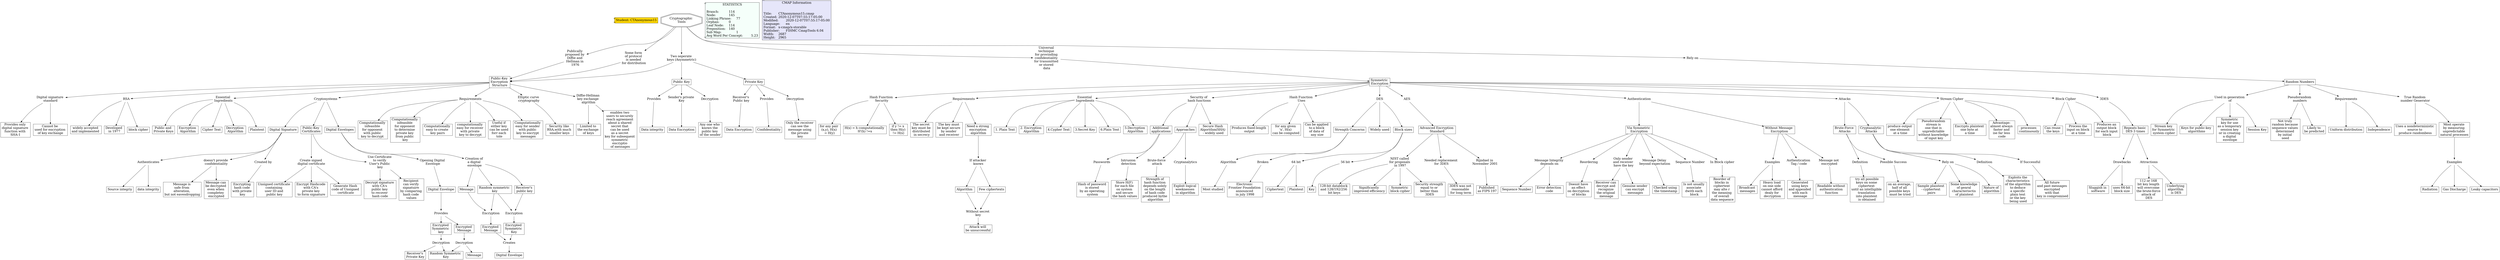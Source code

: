 // The Round Table
digraph {
	Student [label="Student: CTAnonymous15" fillcolor=gold fontsize=20 shape=component style=filled]
	"1RRQ124DG-RFSPT0-K5P" [label="Strength Concerns
" fillcolor=white fontsize=20 shape=rect style=filled]
	"1RRQ13DXZ-1GTJYYV-K70" [label=Algorithm fontsize=20 shape=none]
	"1RRQ124DG-RFSPT0-K5P" -> "1RRQ13DXZ-1GTJYYV-K70" [constraint=true]
	"1RRQ56WCL-LMS3RB-PMZ" [label="Hash Function 
Security" fontsize=20 shape=none]
	"1RRQ5CLD0-152KVQ7-PVH" [label="for any pair 
(x,y), H(x) 
= H(y)" fillcolor=white fontsize=20 shape=rect style=filled]
	"1RRQ56WCL-LMS3RB-PMZ" -> "1RRQ5CLD0-152KVQ7-PVH" [constraint=true]
	"1RRQGCFMT-MDKM24-VSF" [label="Digital signature 
standard" fontsize=20 shape=none]
	"1RRQGCFMR-20ZBTDX-VSB" [label="Provides only 
digital signature 
function with 
SHA-1" fillcolor=white fontsize=20 shape=rect style=filled]
	"1RRQGCFMT-MDKM24-VSF" -> "1RRQGCFMR-20ZBTDX-VSB" [constraint=true]
	"1RRHP0K0J-1PJ50J9-FT2" [label="Brute-Force 
Attacks" fillcolor=white fontsize=20 shape=rect style=filled]
	"1RRHTMXC4-1GG5HCB-HD4" [label=Definition fontsize=20 shape=none]
	"1RRHP0K0J-1PJ50J9-FT2" -> "1RRHTMXC4-1GG5HCB-HD4" [constraint=true]
	"1RRQ16489-FRV5KM-K8R" [label=Broken fontsize=20 shape=none]
	"1RRQ16488-LYH17-K8N" [label="Electronic 
Frontier Foundation 
announced 
in july 1998
" fillcolor=white fontsize=20 shape=rect style=filled]
	"1RRQ16489-FRV5KM-K8R" -> "1RRQ16488-LYH17-K8N" [constraint=true]
	"1RS01HD9Q-2CHRYDF-642G" [label="Used in generation 
of" fontsize=20 shape=none]
	"1RS01TGKC-V4MV5R-648D" [label="Stream key 
for Symmetric 
system cipher
" fillcolor=white fontsize=20 shape=rect style=filled]
	"1RS01HD9Q-2CHRYDF-642G" -> "1RS01TGKC-V4MV5R-648D" [constraint=true]
	"1RRHV8Q54-N6Q4FK-HFL" [label=Requirements fontsize=20 shape=none]
	"1RRPNLHN6-44ZZ7M-HP8" [label="The secret 
key must be 
distributed 
in secrecy
" fillcolor=white fontsize=20 shape=rect style=filled]
	"1RRHV8Q54-N6Q4FK-HFL" -> "1RRPNLHN6-44ZZ7M-HP8" [constraint=true]
	"1RRQJJ59D-1DFSV2L-X0F" [label="Create signed 
digital certificate
" fontsize=20 shape=none]
	"1RRQJJ59B-HMYJGD-X0B" [label="Unsigned certificate 
containing 
user ID and 
public key
" fillcolor=white fontsize=20 shape=rect style=filled]
	"1RRQJJ59D-1DFSV2L-X0F" -> "1RRQJJ59B-HMYJGD-X0B" [constraint=true]
	"1RS034KFJ-1V021MC-64RY" [label="Pseudorandom 
numbers" fontsize=20 shape=none]
	"1RS034KFH-1B83CJX-64RV" [label="Not truly 
random because 
sequence values 
determined 
by initial 
seed" fillcolor=white fontsize=20 shape=rect style=filled]
	"1RS034KFJ-1V021MC-64RY" -> "1RS034KFH-1B83CJX-64RV" [constraint=true]
	"1RRHK4BCG-1ZLTSH0-DC3" [label="Symmetric 
Encryption" fillcolor=white fontsize=20 shape=rect style=filled]
	"1RRQ56WCL-LMS3RB-PMZ" [label="Hash Function 
Security" fontsize=20 shape=none]
	"1RRHK4BCG-1ZLTSH0-DC3" -> "1RRQ56WCL-LMS3RB-PMZ" [constraint=true]
	"1RRQBHRGY-YGJGM2-QT6" [label="Publically 
proposed by 
Diffie and 
Hellman in 
1976" fontsize=20 shape=none]
	"1RRQBHRGW-1TSYPKM-QT3" [label="Public-Key 
Encryption 
Structure" fillcolor=white fontsize=20 shape=rect style=filled]
	"1RRQBHRGY-YGJGM2-QT6" -> "1RRQBHRGW-1TSYPKM-QT3" [constraint=true]
	"1RRQ3C049-20V0VJ-MPZ" [label="Message Integrity 
depends on
" fontsize=20 shape=none]
	"1RRQ3FNTT-22VM9C3-MX9" [label="Sequence Number
" fillcolor=white fontsize=20 shape=rect style=filled]
	"1RRQ3C049-20V0VJ-MPZ" -> "1RRQ3FNTT-22VM9C3-MX9" [constraint=true]
	"1RRHKZJ44-1X9YRQ8-DR6" [label="Essential 
Ingredients" fontsize=20 shape=none]
	"1RRHKZJ42-254STD-DR3" [label="1. Plain Text
" fillcolor=white fontsize=20 shape=rect style=filled]
	"1RRHKZJ44-1X9YRQ8-DR6" -> "1RRHKZJ42-254STD-DR3" [constraint=true]
	"1RRHKZJ44-1X9YRQ8-DR6" [label="Essential 
Ingredients" fontsize=20 shape=none]
	"1RRHL1XWL-1GR25W8-DZ3" [label="2. Encryption 
Algorithm" fillcolor=white fontsize=20 shape=rect style=filled]
	"1RRHKZJ44-1X9YRQ8-DR6" -> "1RRHL1XWL-1GR25W8-DZ3" [constraint=true]
	"1RRQ2R84R-169MW99-LYV" [label="Via Symmetric 
Encryption" fillcolor=white fontsize=20 shape=rect style=filled]
	"1RRQ3VQXT-285T13J-NC8" [label=Reordering fontsize=20 shape=none]
	"1RRQ2R84R-169MW99-LYV" -> "1RRQ3VQXT-285T13J-NC8" [constraint=true]
	"1RRHJ4QFS-24YP3C0-D0P" [label="Cryptographic 
Tools" fillcolor=white fontsize=20 shape=doubleoctagon style=filled]
	"1RRQC11XY-28FSXTF-RGV" [label="Some form 
of protocol 
is needed 
for distribution
" fontsize=20 shape=none]
	"1RRHJ4QFS-24YP3C0-D0P" -> "1RRQC11XY-28FSXTF-RGV" [constraint=true]
	"1RRQB1TZ6-1TN9XVD-Q1X" [label="Security of 
hash functions
" fontsize=20 shape=none]
	"1RRQBC3VY-1TG4432-QJZ" [label="Additional 
applications" fillcolor=white fontsize=20 shape=rect style=filled]
	"1RRQB1TZ6-1TN9XVD-Q1X" -> "1RRQBC3VY-1TG4432-QJZ" [constraint=true]
	"1RRQ4ZNXZ-1WF1CR4-P8Y" [label="Hash Function 
Uses" fontsize=20 shape=none]
	"1RRQ523HG-9CB9T5-PH4" [label="Produces fixed-length 
output" fillcolor=white fontsize=20 shape=rect style=filled]
	"1RRQ4ZNXZ-1WF1CR4-P8Y" -> "1RRQ523HG-9CB9T5-PH4" [constraint=true]
	"1RRQKJRV4-RTNQBY-Z72" [label="Digital Envelope
" fillcolor=white fontsize=20 shape=rect style=filled]
	"1RS00FCHS-7YBJW2-11W3" [label=Provides fontsize=20 shape=none]
	"1RRQKJRV4-RTNQBY-Z72" -> "1RS00FCHS-7YBJW2-11W3" [constraint=true]
	"1RRQHNGGY-1480Q9C-W3N" [label="Digital Signature
" fillcolor=white fontsize=20 shape=rect style=filled]
	"1RRQHW6X1-BJVB6-WBZ" [label=Authenticates fontsize=20 shape=none]
	"1RRQHNGGY-1480Q9C-W3N" -> "1RRQHW6X1-BJVB6-WBZ" [constraint=true]
	"1RRPPZDTM-22DSP2G-HV9" [label="If attacker 
knows" fontsize=20 shape=none]
	"1RRPPZDTL-25W06J2-HV6" [label="Algorithm 
" fillcolor=white fontsize=20 shape=rect style=filled]
	"1RRPPZDTM-22DSP2G-HV9" -> "1RRPPZDTL-25W06J2-HV6" [constraint=true]
	"1RRQ21841-1F0KTVC-LJ6" [label="NIST called 
for proposals 
in 1997" fontsize=20 shape=none]
	"1RRQ25M9W-2C7GVQC-LQT" [label="128-bit datablock 
and 128/192/256 
bit keys" fillcolor=white fontsize=20 shape=rect style=filled]
	"1RRQ21841-1F0KTVC-LJ6" -> "1RRQ25M9W-2C7GVQC-LQT" [constraint=true]
	"1RRQ40ZHH-1FZQ6NW-NMR" [label="Without Message 
Encryption" fillcolor=white fontsize=20 shape=rect style=filled]
	"1RRQ4828S-9GR7PX-NX1" [label=Examples fontsize=20 shape=none]
	"1RRQ40ZHH-1FZQ6NW-NMR" -> "1RRQ4828S-9GR7PX-NX1" [constraint=true]
	"1RRQ56WCL-LMS3RB-PMZ" [label="Hash Function 
Security" fontsize=20 shape=none]
	"1RRQ56WCK-J7J8G-PMW" [label="H(x) = h computationally 
H'(h) !=x" fillcolor=white fontsize=20 shape=rect style=filled]
	"1RRQ56WCL-LMS3RB-PMZ" -> "1RRQ56WCK-J7J8G-PMW" [constraint=true]
	"1RS007L05-CCFLQT-11LR" [label=Encryption fontsize=20 shape=none]
	"1RS007L03-14473GZ-11LN" [label="Encrypted 
Symmetric 
Key" fillcolor=white fontsize=20 shape=rect style=filled]
	"1RS007L05-CCFLQT-11LR" -> "1RS007L03-14473GZ-11LN" [constraint=true]
	"1RS03WHSV-1C79MLV-6561" [label=Examples fontsize=20 shape=none]
	"1RS03WHSS-SDX0P3-655Y" [label=Radiation fillcolor=white fontsize=20 shape=rect style=filled]
	"1RS03WHSV-1C79MLV-6561" -> "1RS03WHSS-SDX0P3-655Y" [constraint=true]
	"1RRQ21841-1F0KTVC-LJ6" [label="NIST called 
for proposals 
in 1997" fontsize=20 shape=none]
	"1RRQ23NML-2WZ6F3-LMW" [label="Significantly 
improved efficiency
" fillcolor=white fontsize=20 shape=rect style=filled]
	"1RRQ21841-1F0KTVC-LJ6" -> "1RRQ23NML-2WZ6F3-LMW" [constraint=true]
	"1RRQHW6X1-BJVB6-WBZ" [label=Authenticates fontsize=20 shape=none]
	"1RRQHW6WY-1YF2KMZ-WBW" [label="Source integriy
" fillcolor=white fontsize=20 shape=rect style=filled]
	"1RRQHW6X1-BJVB6-WBZ" -> "1RRQHW6WY-1YF2KMZ-WBW" [constraint=true]
	"1RRQHNGGY-1480Q9C-W3N" [label="Digital Signature
" fillcolor=white fontsize=20 shape=rect style=filled]
	"1RRQJ0JTB-126JD15-WR6" [label="doesn't provide 
confidentiality" fontsize=20 shape=none]
	"1RRQHNGGY-1480Q9C-W3N" -> "1RRQJ0JTB-126JD15-WR6" [constraint=true]
	"1RRPW9LQ4-27TL2PD-JVW" [label=DES fontsize=20 shape=none]
	"1RRQ124DG-RFSPT0-K5P" [label="Strength Concerns
" fillcolor=white fontsize=20 shape=rect style=filled]
	"1RRPW9LQ4-27TL2PD-JVW" -> "1RRQ124DG-RFSPT0-K5P" [constraint=true]
	"1RRQCHF2S-15FCG52-S9T" [label=Provides fontsize=20 shape=none]
	"1RRQCHF2Q-WN6WBC-S9Q" [label="Data integrity
" fillcolor=white fontsize=20 shape=rect style=filled]
	"1RRQCHF2S-15FCG52-S9T" -> "1RRQCHF2Q-WN6WBC-S9Q" [constraint=true]
	"1RRQB1TZ3-LW65L5-Q1T" [label=Approaches fillcolor=white fontsize=20 shape=rect style=filled]
	"1RRQB3ZC8-11R7XZ2-Q89" [label="Brute-force 
attack" fontsize=20 shape=none]
	"1RRQB1TZ3-LW65L5-Q1T" -> "1RRQB3ZC8-11R7XZ2-Q89" [constraint=true]
	"1RRHPG9SB-1X60XD8-FVZ" [label="Rely on" fontsize=20 shape=none]
	"1RRHPQ7K0-3Q5PMT-G16" [label="Sample plaintext 
- cyphertext 
pairs" fillcolor=white fontsize=20 shape=rect style=filled]
	"1RRHPG9SB-1X60XD8-FVZ" -> "1RRHPQ7K0-3Q5PMT-G16" [constraint=true]
	"1RRHNYV8F-HC8VHL-FQY" [label="Cryptanalytic 
Attacks" fillcolor=white fontsize=20 shape=rect style=filled]
	"1RRHTLPG5-1GXX9GR-HBN" [label=Definition fontsize=20 shape=none]
	"1RRHNYV8F-HC8VHL-FQY" -> "1RRHTLPG5-1GXX9GR-HBN" [constraint=true]
	"1RRQHPV7F-231N6BH-W8K" [label="Public-Key 
Certificates" fillcolor=white fontsize=20 shape=rect style=filled]
	"1RRQK98DP-1RQ8HPK-XCK" [label="Use Certificate 
to verify 
User's Public 
key" fontsize=20 shape=none]
	"1RRQHPV7F-231N6BH-W8K" -> "1RRQK98DP-1RQ8HPK-XCK" [constraint=true]
	"1RRQBTHRD-26GDLGD-R32" [label="Public Key
" fillcolor=white fontsize=20 shape=rect style=filled]
	"1RRQCCC66-110VC7W-S1R" [label="Sender's private 
Key" fontsize=20 shape=none]
	"1RRQBTHRD-26GDLGD-R32" -> "1RRQCCC66-110VC7W-S1R" [constraint=true]
	"1RRHJ4QFS-24YP3C0-D0P" [label="Cryptographic 
Tools" fillcolor=white fontsize=20 shape=doubleoctagon style=filled]
	"1RRQBKX1P-7PSSVW-R0L" [label="Two seperate 
keys (Asymmetric)
" fontsize=20 shape=none]
	"1RRHJ4QFS-24YP3C0-D0P" -> "1RRQBKX1P-7PSSVW-R0L" [constraint=true]
	"1RS00KHZQ-27W2CH2-120D" [label=Decryption fontsize=20 shape=none]
	"1RS00NYLL-205Y7PC-1257" [label="Receiver's 
Private Key
" fillcolor=white fontsize=20 shape=rect style=filled]
	"1RS00KHZQ-27W2CH2-120D" -> "1RS00NYLL-205Y7PC-1257" [constraint=true]
	"1RRQ1NFCW-1W6XKG-L2K" [label=Drawbacks fontsize=20 shape=none]
	"1RRQ1NFCV-2BH27KW-L2G" [label="Sluggish in 
software" fillcolor=white fontsize=20 shape=rect style=filled]
	"1RRQ1NFCW-1W6XKG-L2K" -> "1RRQ1NFCV-2BH27KW-L2G" [constraint=true]
	"1RRHK4BCG-1ZLTSH0-DC3" [label="Symmetric 
Encryption" fillcolor=white fontsize=20 shape=rect style=filled]
	"1RRQ1QWVH-B3NNDG-L5S" [label=AES fontsize=20 shape=none]
	"1RRHK4BCG-1ZLTSH0-DC3" -> "1RRQ1QWVH-B3NNDG-L5S" [constraint=true]
	"1RRQKJRV5-14YX3FY-Z75" [label="Opening Digital 
Envelope" fontsize=20 shape=none]
	"1RRQKJRV4-RTNQBY-Z72" [label="Digital Envelope
" fillcolor=white fontsize=20 shape=rect style=filled]
	"1RRQKJRV5-14YX3FY-Z75" -> "1RRQKJRV4-RTNQBY-Z72" [constraint=true]
	"1RRQC11XY-28FSXTF-RGV" [label="Some form 
of protocol 
is needed 
for distribution
" fontsize=20 shape=none]
	"1RRQBHRGW-1TSYPKM-QT3" [label="Public-Key 
Encryption 
Structure" fillcolor=white fontsize=20 shape=rect style=filled]
	"1RRQC11XY-28FSXTF-RGV" -> "1RRQBHRGW-1TSYPKM-QT3" [constraint=true]
	"1RRQBTHRD-26GDLGD-R32" [label="Public Key
" fillcolor=white fontsize=20 shape=rect style=filled]
	"1RRQCFYH1-VFHLZ2-S6C" [label=Decryption fontsize=20 shape=none]
	"1RRQBTHRD-26GDLGD-R32" -> "1RRQCFYH1-VFHLZ2-S6C" [constraint=true]
	"1RRQ199RS-RHDSL8-KD6" [label="Repeats basic 
DES 3 times
" fillcolor=white fontsize=20 shape=rect style=filled]
	"1RRQ1NFCW-1W6XKG-L2K" [label=Drawbacks fontsize=20 shape=none]
	"1RRQ199RS-RHDSL8-KD6" -> "1RRQ1NFCW-1W6XKG-L2K" [constraint=true]
	"1RRQG1TTX-5S15C0-V9M" [label=RSA fontsize=20 shape=none]
	"1RRQG47Z0-1X5ND3D-VCG" [label="widely accepted 
and implemented 
" fillcolor=white fontsize=20 shape=rect style=filled]
	"1RRQG1TTX-5S15C0-V9M" -> "1RRQG47Z0-1X5ND3D-VCG" [constraint=true]
	"1RRQBV2K4-5VV4SB-R6W" [label="Private Key
" fillcolor=white fontsize=20 shape=rect style=filled]
	"1RRQCJD6H-R0DZ2K-SCH" [label="Receiver's 
Public key
" fontsize=20 shape=none]
	"1RRQBV2K4-5VV4SB-R6W" -> "1RRQCJD6H-R0DZ2K-SCH" [constraint=true]
	"1RRQBHRGW-1TSYPKM-QT3" [label="Public-Key 
Encryption 
Structure" fillcolor=white fontsize=20 shape=rect style=filled]
	"1RRQC379V-18JKWHY-RKM" [label="Essential 
Ingredients" fontsize=20 shape=none]
	"1RRQBHRGW-1TSYPKM-QT3" -> "1RRQC379V-18JKWHY-RKM" [constraint=true]
	"1RS00FCHS-7YBJW2-11W3" [label=Provides fontsize=20 shape=none]
	"1RS00FCHQ-VJ41PH-11W0" [label="Encrypted 
Symmetric 
key" fillcolor=white fontsize=20 shape=rect style=filled]
	"1RS00FCHS-7YBJW2-11W3" -> "1RS00FCHQ-VJ41PH-11W0" [constraint=true]
	"1RRQ2VS7K-10D0S95-M2K" [label="Only sender 
and receiver 
have the key
" fontsize=20 shape=none]
	"1RRQ38DNS-2CDWLH7-MKW" [label="Receiver can 
decrypt and 
recognize 
the original 
message" fillcolor=white fontsize=20 shape=rect style=filled]
	"1RRQ2VS7K-10D0S95-M2K" -> "1RRQ38DNS-2CDWLH7-MKW" [constraint=true]
	"1RRQKMVBJ-6165SL-1088" [label=Message fillcolor=white fontsize=20 shape=rect style=filled]
	"1RS004GG3-1QZXVN6-11FY" [label=Encryption fontsize=20 shape=none]
	"1RRQKMVBJ-6165SL-1088" -> "1RS004GG3-1QZXVN6-11FY" [constraint=true]
	"1RS00MDHN-WQPTLJ-123H" [label=Decryption fontsize=20 shape=none]
	"1RS00NFWL-10VHZ93-124C" [label=Message fillcolor=white fontsize=20 shape=rect style=filled]
	"1RS00MDHN-WQPTLJ-123H" -> "1RS00NFWL-10VHZ93-124C" [constraint=true]
	"1RRQ124DG-RFSPT0-K5P" [label="Strength Concerns
" fillcolor=white fontsize=20 shape=rect style=filled]
	"1RRQ16489-FRV5KM-K8R" [label=Broken fontsize=20 shape=none]
	"1RRQ124DG-RFSPT0-K5P" -> "1RRQ16489-FRV5KM-K8R" [constraint=true]
	"1RRHK4BCG-1ZLTSH0-DC3" [label="Symmetric 
Encryption" fillcolor=white fontsize=20 shape=rect style=filled]
	"1RRQ2R84V-1CCDMJ2-LYY" [label=Authentication fontsize=20 shape=none]
	"1RRHK4BCG-1ZLTSH0-DC3" -> "1RRQ2R84V-1CCDMJ2-LYY" [constraint=true]
	"1RS016CR6-T5DSW6-12YT" [label="Random Numbers
" fillcolor=white fontsize=20 shape=rect style=filled]
	"1RS01HD9Q-2CHRYDF-642G" [label="Used in generation 
of" fontsize=20 shape=none]
	"1RS016CR6-T5DSW6-12YT" -> "1RS01HD9Q-2CHRYDF-642G" [constraint=true]
	"1RRQHPV7F-231N6BH-W8K" [label="Public-Key 
Certificates" fillcolor=white fontsize=20 shape=rect style=filled]
	"1RRQJJ59D-1DFSV2L-X0F" [label="Create signed 
digital certificate
" fontsize=20 shape=none]
	"1RRQHPV7F-231N6BH-W8K" -> "1RRQJJ59D-1DFSV2L-X0F" [constraint=true]
	"1RRQB1TZ6-1TN9XVD-Q1X" [label="Security of 
hash functions
" fontsize=20 shape=none]
	"1RRQB1TZ3-LW65L5-Q1T" [label=Approaches fillcolor=white fontsize=20 shape=rect style=filled]
	"1RRQB1TZ6-1TN9XVD-Q1X" -> "1RRQB1TZ3-LW65L5-Q1T" [constraint=true]
	"1RRQ1QWVG-24C47K5-L5P" [label="Advanced Encryption 
Standard" fillcolor=white fontsize=20 shape=rect style=filled]
	"1RRQ21841-1F0KTVC-LJ6" [label="NIST called 
for proposals 
in 1997" fontsize=20 shape=none]
	"1RRQ1QWVG-24C47K5-L5P" -> "1RRQ21841-1F0KTVC-LJ6" [constraint=true]
	"1RRHK4BCG-1ZLTSH0-DC3" [label="Symmetric 
Encryption" fillcolor=white fontsize=20 shape=rect style=filled]
	"1RRPW9LQ4-27TL2PD-JVW" [label=DES fontsize=20 shape=none]
	"1RRHK4BCG-1ZLTSH0-DC3" -> "1RRPW9LQ4-27TL2PD-JVW" [constraint=true]
	"1RRQKJPP3-1BZGYYH-Z6C" [label="Creation of 
a digital 
envelope" fontsize=20 shape=none]
	"1RRQKJPP1-1XD105N-Z68" [label="Random symmetric 
key" fillcolor=white fontsize=20 shape=rect style=filled]
	"1RRQKJPP3-1BZGYYH-Z6C" -> "1RRQKJPP1-1XD105N-Z68" [constraint=true]
	"1RRHJ4QFS-24YP3C0-D0P" [label="Cryptographic 
Tools" fillcolor=white fontsize=20 shape=doubleoctagon style=filled]
	"1RRQBHRGY-YGJGM2-QT6" [label="Publically 
proposed by 
Diffie and 
Hellman in 
1976" fontsize=20 shape=none]
	"1RRHJ4QFS-24YP3C0-D0P" -> "1RRQBHRGY-YGJGM2-QT6" [constraint=true]
	"1RRQKJPP1-1XD105N-Z68" [label="Random symmetric 
key" fillcolor=white fontsize=20 shape=rect style=filled]
	"1RS004GG3-1QZXVN6-11FY" [label=Encryption fontsize=20 shape=none]
	"1RRQKJPP1-1XD105N-Z68" -> "1RS004GG3-1QZXVN6-11FY" [constraint=true]
	"1RS00MDHN-WQPTLJ-123H" [label=Decryption fontsize=20 shape=none]
	"1RS00LBM7-2CL8J9Y-121Z" [label="Random Symmetric 
Key" fillcolor=white fontsize=20 shape=rect style=filled]
	"1RS00MDHN-WQPTLJ-123H" -> "1RS00LBM7-2CL8J9Y-121Z" [constraint=true]
	"1RRQC379V-18JKWHY-RKM" [label="Essential 
Ingredients" fontsize=20 shape=none]
	"1RRQC5MLT-Y5JH8T-RTF" [label="Public and 
Private Keys
" fillcolor=white fontsize=20 shape=rect style=filled]
	"1RRQC379V-18JKWHY-RKM" -> "1RRQC5MLT-Y5JH8T-RTF" [constraint=true]
	"1RRHK4BCG-1ZLTSH0-DC3" [label="Symmetric 
Encryption" fillcolor=white fontsize=20 shape=rect style=filled]
	"1RRHNYV8G-1BPBN8F-FR1" [label=Attacks fontsize=20 shape=none]
	"1RRHK4BCG-1ZLTSH0-DC3" -> "1RRHNYV8G-1BPBN8F-FR1" [constraint=true]
	"1RRHK4BCG-1ZLTSH0-DC3" [label="Symmetric 
Encryption" fillcolor=white fontsize=20 shape=rect style=filled]
	"1RRPT43B9-PQYYPD-JGC" [label="Stream Cipher
" fontsize=20 shape=none]
	"1RRHK4BCG-1ZLTSH0-DC3" -> "1RRPT43B9-PQYYPD-JGC" [constraint=true]
	"1RRHNYV8F-HC8VHL-FQY" [label="Cryptanalytic 
Attacks" fillcolor=white fontsize=20 shape=rect style=filled]
	"1RRHPG9SB-1X60XD8-FVZ" [label="Rely on" fontsize=20 shape=none]
	"1RRHNYV8F-HC8VHL-FQY" -> "1RRHPG9SB-1X60XD8-FVZ" [constraint=true]
	"1RS034KFJ-1V021MC-64RY" [label="Pseudorandom 
numbers" fontsize=20 shape=none]
	"1RS039WVW-1T0244R-64XD" [label="Likely to 
be predicted
" fillcolor=white fontsize=20 shape=rect style=filled]
	"1RS034KFJ-1V021MC-64RY" -> "1RS039WVW-1T0244R-64XD" [constraint=true]
	"1RRQ3HG30-ZKK7T2-MYL" [label="Message Delay 
beyond expectation
" fontsize=20 shape=none]
	"1RRQ3HG2Y-27QGQV0-MYH" [label="Checked using 
the timestamp
" fillcolor=white fontsize=20 shape=rect style=filled]
	"1RRQ3HG30-ZKK7T2-MYL" -> "1RRQ3HG2Y-27QGQV0-MYH" [constraint=true]
	"1RRQ1XYLD-W7J5HJ-L93" [label="Needed replacement 
for 3DES" fontsize=20 shape=none]
	"1RRQ1XYLB-18Q60NK-L90" [label="3DES was not 
reasonable 
for long term
" fillcolor=white fontsize=20 shape=rect style=filled]
	"1RRQ1XYLD-W7J5HJ-L93" -> "1RRQ1XYLB-18Q60NK-L90" [constraint=true]
	"1RRQ0XV64-W6H90T-JYY" [label="64 bit" fontsize=20 shape=none]
	"1RRQ0YY96-WN1P1X-K3C" [label=Ciphertext fillcolor=white fontsize=20 shape=rect style=filled]
	"1RRQ0XV64-W6H90T-JYY" -> "1RRQ0YY96-WN1P1X-K3C" [constraint=true]
	"1RRQB1TZ3-LW65L5-Q1T" [label=Approaches fillcolor=white fontsize=20 shape=rect style=filled]
	"1RRQB3BS9-VS4WGL-Q3Z" [label=Cryptanalytics fontsize=20 shape=none]
	"1RRQB1TZ3-LW65L5-Q1T" -> "1RRQB3BS9-VS4WGL-Q3Z" [constraint=true]
	"1RRQ1NFCW-1W6XKG-L2K" [label=Drawbacks fontsize=20 shape=none]
	"1RRQ1PDCF-4MZN8V-L47" [label="uses 64-bit 
block size
" fillcolor=white fontsize=20 shape=rect style=filled]
	"1RRQ1NFCW-1W6XKG-L2K" -> "1RRQ1PDCF-4MZN8V-L47" [constraint=true]
	"1RRPW9LQ4-27TL2PD-JVW" [label=DES fontsize=20 shape=none]
	"1RRPW9LQ2-VMG1FR-JVS" [label="Widely used
" fillcolor=white fontsize=20 shape=rect style=filled]
	"1RRPW9LQ4-27TL2PD-JVW" -> "1RRPW9LQ2-VMG1FR-JVS" [constraint=true]
	"1RRQBCWLW-PK3LF-QLD" [label=Passwords fontsize=20 shape=none]
	"1RRQBCWLV-2B2C0SN-QL9" [label="Hash of password 
is stored 
by an operating 
system" fillcolor=white fontsize=20 shape=rect style=filled]
	"1RRQBCWLW-PK3LF-QLD" -> "1RRQBCWLV-2B2C0SN-QL9" [constraint=true]
	"1RRHK4BCK-25WFV3V-DC6" [label="Universal 
technique 
for provinding 
confidentiality 
for transmitted 
or stored 
data" fontsize=20 shape=none]
	"1RRHK4BCG-1ZLTSH0-DC3" [label="Symmetric 
Encryption" fillcolor=white fontsize=20 shape=rect style=filled]
	"1RRHK4BCK-25WFV3V-DC6" -> "1RRHK4BCG-1ZLTSH0-DC3" [constraint=true]
	"1RRHP0K0J-1PJ50J9-FT2" [label="Brute-Force 
Attacks" fillcolor=white fontsize=20 shape=rect style=filled]
	"1RRHSZ519-1T89L59-H6V" [label="Possible Success
" fontsize=20 shape=none]
	"1RRHP0K0J-1PJ50J9-FT2" -> "1RRHSZ519-1T89L59-H6V" [constraint=true]
	"1RRQG1TTX-5S15C0-V9M" [label=RSA fontsize=20 shape=none]
	"1RRQG1TTV-1KBY805-V9J" [label="Developed 
in 1977" fillcolor=white fontsize=20 shape=rect style=filled]
	"1RRQG1TTX-5S15C0-V9M" -> "1RRQG1TTV-1KBY805-V9J" [constraint=true]
	"1RRQ40ZHH-1FZQ6NW-NMR" [label="Without Message 
Encryption" fillcolor=white fontsize=20 shape=rect style=filled]
	"1RRQ42G96-1QKGXTN-NP8" [label="Authentication 
Tag / code
" fontsize=20 shape=none]
	"1RRQ40ZHH-1FZQ6NW-NMR" -> "1RRQ42G96-1QKGXTN-NP8" [constraint=true]
	"1RRQK98DP-1RQ8HPK-XCK" [label="Use Certificate 
to verify 
User's Public 
key" fontsize=20 shape=none]
	"1RRQK98DM-YB8YX8-XCG" [label="Decrypt signature 
with CA's 
public key 
to recover 
hash code" fillcolor=white fontsize=20 shape=rect style=filled]
	"1RRQK98DP-1RQ8HPK-XCK" -> "1RRQK98DM-YB8YX8-XCG" [constraint=true]
	"1RRPPZDTM-22DSP2G-HV9" [label="If attacker 
knows" fontsize=20 shape=none]
	"1RRPQ0J99-F68NWR-HX9" [label="Few ciphertexts
" fillcolor=white fontsize=20 shape=rect style=filled]
	"1RRPPZDTM-22DSP2G-HV9" -> "1RRPQ0J99-F68NWR-HX9" [constraint=true]
	"1RRQBHRGW-1TSYPKM-QT3" [label="Public-Key 
Encryption 
Structure" fillcolor=white fontsize=20 shape=rect style=filled]
	"1RRQGCFMT-MDKM24-VSF" [label="Digital signature 
standard" fontsize=20 shape=none]
	"1RRQBHRGW-1TSYPKM-QT3" -> "1RRQGCFMT-MDKM24-VSF" [constraint=true]
	"1RS006ZR6-PSRM5Q-11KF" [label="Receiver's 
public key
" fillcolor=white fontsize=20 shape=rect style=filled]
	"1RS007L05-CCFLQT-11LR" [label=Encryption fontsize=20 shape=none]
	"1RS006ZR6-PSRM5Q-11KF" -> "1RS007L05-CCFLQT-11LR" [constraint=true]
	"1RRQBKX1P-7PSSVW-R0L" [label="Two seperate 
keys (Asymmetric)
" fontsize=20 shape=none]
	"1RRQBV2K4-5VV4SB-R6W" [label="Private Key
" fillcolor=white fontsize=20 shape=rect style=filled]
	"1RRQBKX1P-7PSSVW-R0L" -> "1RRQBV2K4-5VV4SB-R6W" [constraint=true]
	"1RRQBKX1P-7PSSVW-R0L" [label="Two seperate 
keys (Asymmetric)
" fontsize=20 shape=none]
	"1RRQBHRGW-1TSYPKM-QT3" [label="Public-Key 
Encryption 
Structure" fillcolor=white fontsize=20 shape=rect style=filled]
	"1RRQBKX1P-7PSSVW-R0L" -> "1RRQBHRGW-1TSYPKM-QT3" [constraint=true]
	"1RRHK4BCG-1ZLTSH0-DC3" [label="Symmetric 
Encryption" fillcolor=white fontsize=20 shape=rect style=filled]
	"1RRHV8Q54-N6Q4FK-HFL" [label=Requirements fontsize=20 shape=none]
	"1RRHK4BCG-1ZLTSH0-DC3" -> "1RRHV8Q54-N6Q4FK-HFL" [constraint=true]
	"1RRQBHRGW-1TSYPKM-QT3" [label="Public-Key 
Encryption 
Structure" fillcolor=white fontsize=20 shape=rect style=filled]
	"1RRQHNGGZ-192N99X-W3R" [label=Cryptosystems fontsize=20 shape=none]
	"1RRQBHRGW-1TSYPKM-QT3" -> "1RRQHNGGZ-192N99X-W3R" [constraint=true]
	"1RRQCRB95-181YTNF-SM5" [label=Requirements fontsize=20 shape=none]
	"1RRQDY70T-18JVNT8-TKV" [label="Computationally 
infeasible 
for opponent 
with public 
key to decrypt 
" fillcolor=white fontsize=20 shape=rect style=filled]
	"1RRQCRB95-181YTNF-SM5" -> "1RRQDY70T-18JVNT8-TKV" [constraint=true]
	"1RRQBKX1P-7PSSVW-R0L" [label="Two seperate 
keys (Asymmetric)
" fontsize=20 shape=none]
	"1RRQBTHRD-26GDLGD-R32" [label="Public Key
" fillcolor=white fontsize=20 shape=rect style=filled]
	"1RRQBKX1P-7PSSVW-R0L" -> "1RRQBTHRD-26GDLGD-R32" [constraint=true]
	"1RRHNYV8F-HC8VHL-FQY" [label="Cryptanalytic 
Attacks" fillcolor=white fontsize=20 shape=rect style=filled]
	"1RRHQP0XQ-XFXXDH-GVD" [label="If Successful
" fontsize=20 shape=none]
	"1RRHNYV8F-HC8VHL-FQY" -> "1RRHQP0XQ-XFXXDH-GVD" [constraint=true]
	"1RRQ2VS7K-10D0S95-M2K" [label="Only sender 
and receiver 
have the key
" fontsize=20 shape=none]
	"1RRQ2VS7J-TQKRSL-M2G" [label="Genuine sender 
can encrypt 
messages" fillcolor=white fontsize=20 shape=rect style=filled]
	"1RRQ2VS7K-10D0S95-M2K" -> "1RRQ2VS7J-TQKRSL-M2G" [constraint=true]
	"1RS016CR6-T5DSW6-12YT" [label="Random Numbers
" fillcolor=white fontsize=20 shape=rect style=filled]
	"1RS01XMRW-1GSTGJP-64HP" [label=Requirements fontsize=20 shape=none]
	"1RS016CR6-T5DSW6-12YT" -> "1RS01XMRW-1GSTGJP-64HP" [constraint=true]
	"1RRQHSJ2T-1R44L41-W9T" [label="Digital Envelopes
" fillcolor=white fontsize=20 shape=rect style=filled]
	"1RRQKJPP3-1BZGYYH-Z6C" [label="Creation of 
a digital 
envelope" fontsize=20 shape=none]
	"1RRQHSJ2T-1R44L41-W9T" -> "1RRQKJPP3-1BZGYYH-Z6C" [constraint=true]
	"1RRQ21841-1F0KTVC-LJ6" [label="NIST called 
for proposals 
in 1997" fontsize=20 shape=none]
	"1RRQ24JYK-C1ZXHP-LPG" [label="Symmetric 
block cipher
" fillcolor=white fontsize=20 shape=rect style=filled]
	"1RRQ21841-1F0KTVC-LJ6" -> "1RRQ24JYK-C1ZXHP-LPG" [constraint=true]
	"1RS01HD9Q-2CHRYDF-642G" [label="Used in generation 
of" fontsize=20 shape=none]
	"1RS01HD9P-1LRNKXF-642C" [label="Keys for public-key 
algorithms" fillcolor=white fontsize=20 shape=rect style=filled]
	"1RS01HD9Q-2CHRYDF-642G" -> "1RS01HD9P-1LRNKXF-642C" [constraint=true]
	"1RRQB3ZC8-11R7XZ2-Q89" [label="Brute-force 
attack" fontsize=20 shape=none]
	"1RRQB3ZC6-25QYK0M-Q86" [label="Strength of 
hash function 
depends solely 
on the length 
of hash code 
produced bythe 
algorithm" fillcolor=white fontsize=20 shape=rect style=filled]
	"1RRQB3ZC8-11R7XZ2-Q89" -> "1RRQB3ZC6-25QYK0M-Q86" [constraint=true]
	"1RRQCCC66-110VC7W-S1R" [label="Sender's private 
Key" fontsize=20 shape=none]
	"1RRQCCC65-2C3ZKZB-S1N" [label="Data Encryption
" fillcolor=white fontsize=20 shape=rect style=filled]
	"1RRQCCC66-110VC7W-S1R" -> "1RRQCCC65-2C3ZKZB-S1N" [constraint=true]
	"1RRHNYV8G-1BPBN8F-FR1" [label=Attacks fontsize=20 shape=none]
	"1RRHP0K0J-1PJ50J9-FT2" [label="Brute-Force 
Attacks" fillcolor=white fontsize=20 shape=rect style=filled]
	"1RRHNYV8G-1BPBN8F-FR1" -> "1RRHP0K0J-1PJ50J9-FT2" [constraint=true]
	"1RRQ42G96-1QKGXTN-NP8" [label="Authentication 
Tag / code
" fontsize=20 shape=none]
	"1RRQ42G94-NWW3D2-NP5" [label="Generated 
using keys 
and appended 
with each 
message" fillcolor=white fontsize=20 shape=rect style=filled]
	"1RRQ42G96-1QKGXTN-NP8" -> "1RRQ42G94-NWW3D2-NP5" [constraint=true]
	"1RRQ13DXZ-1GTJYYV-K70" [label=Algorithm fontsize=20 shape=none]
	"1RRQ13DXY-DV8T44-K6X" [label="Most studied
" fillcolor=white fontsize=20 shape=rect style=filled]
	"1RRQ13DXZ-1GTJYYV-K70" -> "1RRQ13DXY-DV8T44-K6X" [constraint=true]
	"1RRQ3XTZF-229VTRK-NGS" [label="Sequence Number
" fontsize=20 shape=none]
	"1RRQ3XTZC-28J8FC0-NGP" [label="Is not usually 
associate 
dwith each 
block" fillcolor=white fontsize=20 shape=rect style=filled]
	"1RRQ3XTZF-229VTRK-NGS" -> "1RRQ3XTZC-28J8FC0-NGP" [constraint=true]
	"1RRQ4ZNXZ-1WF1CR4-P8Y" [label="Hash Function 
Uses" fontsize=20 shape=none]
	"1RRQ53ZX2-23WD2WM-PJV" [label="for any given 
'x', H(x) 
can be computed
" fillcolor=white fontsize=20 shape=rect style=filled]
	"1RRQ4ZNXZ-1WF1CR4-P8Y" -> "1RRQ53ZX2-23WD2WM-PJV" [constraint=true]
	"1RRQ1QWVG-24C47K5-L5P" [label="Advanced Encryption 
Standard" fillcolor=white fontsize=20 shape=rect style=filled]
	"1RRQ1XYLD-W7J5HJ-L93" [label="Needed replacement 
for 3DES" fontsize=20 shape=none]
	"1RRQ1QWVG-24C47K5-L5P" -> "1RRQ1XYLD-W7J5HJ-L93" [constraint=true]
	"1RRQCJD6H-R0DZ2K-SCH" [label="Receiver's 
Public key
" fontsize=20 shape=none]
	"1RRQCJD6F-23D17GS-SCD" [label="Data Encryption
" fillcolor=white fontsize=20 shape=rect style=filled]
	"1RRQCJD6H-R0DZ2K-SCH" -> "1RRQCJD6F-23D17GS-SCD" [constraint=true]
	"1RRQBTHRD-26GDLGD-R32" [label="Public Key
" fillcolor=white fontsize=20 shape=rect style=filled]
	"1RRQCHF2S-15FCG52-S9T" [label=Provides fontsize=20 shape=none]
	"1RRQBTHRD-26GDLGD-R32" -> "1RRQCHF2S-15FCG52-S9T" [constraint=true]
	"1RRHPG9SB-1X60XD8-FVZ" [label="Rely on" fontsize=20 shape=none]
	"1RRHPL9K1-1RW9G72-FYC" [label="Some knowledge 
of genral 
characterisctis 
of plaintext
" fillcolor=white fontsize=20 shape=rect style=filled]
	"1RRHPG9SB-1X60XD8-FVZ" -> "1RRHPL9K1-1RW9G72-FYC" [constraint=true]
	"1RRHJ4QFS-24YP3C0-D0P" [label="Cryptographic 
Tools" fillcolor=white fontsize=20 shape=doubleoctagon style=filled]
	"1RRHK4BCK-25WFV3V-DC6" [label="Universal 
technique 
for provinding 
confidentiality 
for transmitted 
or stored 
data" fontsize=20 shape=none]
	"1RRHJ4QFS-24YP3C0-D0P" -> "1RRHK4BCK-25WFV3V-DC6" [constraint=true]
	"1RRQJ0JTB-126JD15-WR6" [label="doesn't provide 
confidentiality" fontsize=20 shape=none]
	"1RRQJ3GKJ-6VHL35-WX6" [label="Message is 
safe from 
alteration, 
but not eavesdropping
" fillcolor=white fontsize=20 shape=rect style=filled]
	"1RRQJ0JTB-126JD15-WR6" -> "1RRQJ3GKJ-6VHL35-WX6" [constraint=true]
	"1RRPZ9C4W-12T4402-JXN" [label="Block sizes
" fillcolor=white fontsize=20 shape=rect style=filled]
	"1RRQ0XV64-W6H90T-JYY" [label="64 bit" fontsize=20 shape=none]
	"1RRPZ9C4W-12T4402-JXN" -> "1RRQ0XV64-W6H90T-JYY" [constraint=true]
	"1RRPSX2KN-22H8ZD5-J2Q" [label="Block Cipher
" fontsize=20 shape=none]
	"1RRPT2J6L-1QFYJ07-JF0" [label="Can reuse 
the keys" fillcolor=white fontsize=20 shape=rect style=filled]
	"1RRPSX2KN-22H8ZD5-J2Q" -> "1RRPT2J6L-1QFYJ07-JF0" [constraint=true]
	"1RRQJJ59D-1DFSV2L-X0F" [label="Create signed 
digital certificate
" fontsize=20 shape=none]
	"1RRQK46P6-4W3N1P-X7X" [label="Encrypt Hashcode 
with CA's 
private key 
to form signature
" fillcolor=white fontsize=20 shape=rect style=filled]
	"1RRQJJ59D-1DFSV2L-X0F" -> "1RRQK46P6-4W3N1P-X7X" [constraint=true]
	"1RRQ4ZNXZ-1WF1CR4-P8Y" [label="Hash Function 
Uses" fontsize=20 shape=none]
	"1RRQ4ZNXX-11P6H3Y-P8V" [label="Can be applied 
to a block 
of data of 
any size" fillcolor=white fontsize=20 shape=rect style=filled]
	"1RRQ4ZNXZ-1WF1CR4-P8Y" -> "1RRQ4ZNXX-11P6H3Y-P8V" [constraint=true]
	"1RRHK4BCG-1ZLTSH0-DC3" [label="Symmetric 
Encryption" fillcolor=white fontsize=20 shape=rect style=filled]
	"1RRPSX2KN-22H8ZD5-J2Q" [label="Block Cipher
" fontsize=20 shape=none]
	"1RRHK4BCG-1ZLTSH0-DC3" -> "1RRPSX2KN-22H8ZD5-J2Q" [constraint=true]
	"1RRQ44FJD-QM0V2Z-NSR" [label="Message not 
encrypted" fontsize=20 shape=none]
	"1RRQ44FJB-3N2XQ7-NSN" [label="Readable without 
authentication 
function" fillcolor=white fontsize=20 shape=rect style=filled]
	"1RRQ44FJD-QM0V2Z-NSR" -> "1RRQ44FJB-3N2XQ7-NSN" [constraint=true]
	"1RRQ40ZHH-1FZQ6NW-NMR" [label="Without Message 
Encryption" fillcolor=white fontsize=20 shape=rect style=filled]
	"1RRQ44FJD-QM0V2Z-NSR" [label="Message not 
encrypted" fontsize=20 shape=none]
	"1RRQ40ZHH-1FZQ6NW-NMR" -> "1RRQ44FJD-QM0V2Z-NSR" [constraint=true]
	"1RRQKJPP1-1XD105N-Z68" [label="Random symmetric 
key" fillcolor=white fontsize=20 shape=rect style=filled]
	"1RS007L05-CCFLQT-11LR" [label=Encryption fontsize=20 shape=none]
	"1RRQKJPP1-1XD105N-Z68" -> "1RS007L05-CCFLQT-11LR" [constraint=true]
	"1RRHSZ519-1T89L59-H6V" [label="Possible Success
" fontsize=20 shape=none]
	"1RRHSZ517-1FCQB08-H6R" [label="on an average, 
half of all 
possible keys 
must be tried
" fillcolor=white fontsize=20 shape=rect style=filled]
	"1RRHSZ519-1T89L59-H6V" -> "1RRHSZ517-1FCQB08-H6R" [constraint=true]
	"1RRPQ17ZL-1772YS6-HYG" [label="Without secret 
key" fontsize=20 shape=none]
	"1RRPQ17ZK-Z7LPZD-HYC" [label="Attack will 
be unsuccessful
" fillcolor=white fontsize=20 shape=rect style=filled]
	"1RRPQ17ZL-1772YS6-HYG" -> "1RRPQ17ZK-Z7LPZD-HYC" [constraint=true]
	"1RRQKJPP3-1BZGYYH-Z6C" [label="Creation of 
a digital 
envelope" fontsize=20 shape=none]
	"1RRQKMVBJ-6165SL-1088" [label=Message fillcolor=white fontsize=20 shape=rect style=filled]
	"1RRQKJPP3-1BZGYYH-Z6C" -> "1RRQKMVBJ-6165SL-1088" [constraint=true]
	"1RRQ4828S-9GR7PX-NX1" [label=Examples fontsize=20 shape=none]
	"1RRQ4828Q-3C21JP-NWY" [label="Broadcast 
messages" fillcolor=white fontsize=20 shape=rect style=filled]
	"1RRQ4828S-9GR7PX-NX1" -> "1RRQ4828Q-3C21JP-NWY" [constraint=true]
	"1RRQ2R84R-169MW99-LYV" [label="Via Symmetric 
Encryption" fillcolor=white fontsize=20 shape=rect style=filled]
	"1RRQ3HG30-ZKK7T2-MYL" [label="Message Delay 
beyond expectation
" fontsize=20 shape=none]
	"1RRQ2R84R-169MW99-LYV" -> "1RRQ3HG30-ZKK7T2-MYL" [constraint=true]
	"1RRQ3RLQL-136G3V7-N6W" [label="In Block cipher
" fontsize=20 shape=none]
	"1RRQ3RLQJ-WWCXSR-N6S" [label="Reorder of 
blocks in 
ciphertext 
may alte r 
the meaning 
of overall 
data sequence
" fillcolor=white fontsize=20 shape=rect style=filled]
	"1RRQ3RLQL-136G3V7-N6W" -> "1RRQ3RLQJ-WWCXSR-N6S" [constraint=true]
	"1RS03WHSV-1C79MLV-6561" [label=Examples fontsize=20 shape=none]
	"1RS03X5K3-3X0KST-657F" [label="Gas Discharge
" fillcolor=white fontsize=20 shape=rect style=filled]
	"1RS03WHSV-1C79MLV-6561" -> "1RS03X5K3-3X0KST-657F" [constraint=true]
	"1RRQ199RT-14M6B7K-KD9" [label="3DES" fontsize=20 shape=none]
	"1RRQ199RS-RHDSL8-KD6" [label="Repeats basic 
DES 3 times
" fillcolor=white fontsize=20 shape=rect style=filled]
	"1RRQ199RT-14M6B7K-KD9" -> "1RRQ199RS-RHDSL8-KD6" [constraint=true]
	"1RS03WHSV-1C79MLV-6561" [label=Examples fontsize=20 shape=none]
	"1RS03XGKN-251L6NG-658C" [label="Leaky capacitors
" fillcolor=white fontsize=20 shape=rect style=filled]
	"1RS03WHSV-1C79MLV-6561" -> "1RS03XGKN-251L6NG-658C" [constraint=true]
	"1RRPSX2KN-22H8ZD5-J2Q" [label="Block Cipher
" fontsize=20 shape=none]
	"1RRPSX2KK-LC8S50-J2M" [label="Process the 
input on block 
at a time" fillcolor=white fontsize=20 shape=rect style=filled]
	"1RRPSX2KN-22H8ZD5-J2Q" -> "1RRPSX2KK-LC8S50-J2M" [constraint=true]
	"1RS00FCHQ-VJ41PH-11W0" [label="Encrypted 
Symmetric 
key" fillcolor=white fontsize=20 shape=rect style=filled]
	"1RS00KHZQ-27W2CH2-120D" [label=Decryption fontsize=20 shape=none]
	"1RS00FCHQ-VJ41PH-11W0" -> "1RS00KHZQ-27W2CH2-120D" [constraint=true]
	"1RRHV8Q54-N6Q4FK-HFL" [label=Requirements fontsize=20 shape=none]
	"1RRPNK2VH-1XDFDS0-HM1" [label="The key must 
be kept secure 
by sender 
and receiver
" fillcolor=white fontsize=20 shape=rect style=filled]
	"1RRHV8Q54-N6Q4FK-HFL" -> "1RRPNK2VH-1XDFDS0-HM1" [constraint=true]
	"1RS016CR6-T5DSW6-12YT" [label="Random Numbers
" fillcolor=white fontsize=20 shape=rect style=filled]
	"1RS03HC2F-52B12L-64Z4" [label="True Random 
number Generator
" fontsize=20 shape=none]
	"1RS016CR6-T5DSW6-12YT" -> "1RS03HC2F-52B12L-64Z4" [constraint=true]
	"1RRQC379V-18JKWHY-RKM" [label="Essential 
Ingredients" fontsize=20 shape=none]
	"1RRQC4QPQ-1C7RWT-RMQ" [label="Encryption 
Algorithm" fillcolor=white fontsize=20 shape=rect style=filled]
	"1RRQC379V-18JKWHY-RKM" -> "1RRQC4QPQ-1C7RWT-RMQ" [constraint=true]
	"1RRQ4828S-9GR7PX-NX1" [label=Examples fontsize=20 shape=none]
	"1RRQ4CYD8-1GP5NPW-P1V" [label="Heavy load 
on one side 
cannot afford 
dealy for 
decryption" fillcolor=white fontsize=20 shape=rect style=filled]
	"1RRQ4828S-9GR7PX-NX1" -> "1RRQ4CYD8-1GP5NPW-P1V" [constraint=true]
	"1RRQ1QWVH-B3NNDG-L5S" [label=AES fontsize=20 shape=none]
	"1RRQ1QWVG-24C47K5-L5P" [label="Advanced Encryption 
Standard" fillcolor=white fontsize=20 shape=rect style=filled]
	"1RRQ1QWVH-B3NNDG-L5S" -> "1RRQ1QWVG-24C47K5-L5P" [constraint=true]
	"1RRQ0XV64-W6H90T-JYY" [label="64 bit" fontsize=20 shape=none]
	"1RRQ0XV62-3P1J4V-JYV" [label=Plaintext fillcolor=white fontsize=20 shape=rect style=filled]
	"1RRQ0XV64-W6H90T-JYY" -> "1RRQ0XV62-3P1J4V-JYV" [constraint=true]
	"1RRQGJRS7-M3SVBG-VZX" [label="Elliptic curve 
cryptography" fontsize=20 shape=none]
	"1RRQGJRS5-YM9N2D-VZT" [label="Security like 
RSA,with much 
smaller keys
" fillcolor=white fontsize=20 shape=rect style=filled]
	"1RRQGJRS7-M3SVBG-VZX" -> "1RRQGJRS5-YM9N2D-VZT" [constraint=true]
	"1RRQCRB95-181YTNF-SM5" [label=Requirements fontsize=20 shape=none]
	"1RRQFP53G-FS28PD-V0D" [label="Computationally 
infeasible 
for opponent 
to determine 
private key 
from public 
key" fillcolor=white fontsize=20 shape=rect style=filled]
	"1RRQCRB95-181YTNF-SM5" -> "1RRQFP53G-FS28PD-V0D" [constraint=true]
	"1RRQHNGGZ-192N99X-W3R" [label=Cryptosystems fontsize=20 shape=none]
	"1RRQHSJ2T-1R44L41-W9T" [label="Digital Envelopes
" fillcolor=white fontsize=20 shape=rect style=filled]
	"1RRQHNGGZ-192N99X-W3R" -> "1RRQHSJ2T-1R44L41-W9T" [constraint=true]
	"1RRPT43B9-PQYYPD-JGC" [label="Stream Cipher
" fontsize=20 shape=none]
	"1RRPT6FF9-7R8HS6-JK1" [label="produce output 
one element 
at a time" fillcolor=white fontsize=20 shape=rect style=filled]
	"1RRPT43B9-PQYYPD-JGC" -> "1RRPT6FF9-7R8HS6-JK1" [constraint=true]
	"1RS007L03-14473GZ-11LN" [label="Encrypted 
Symmetric 
Key" fillcolor=white fontsize=20 shape=rect style=filled]
	"1RS009BGR-3829R8-11P5" [label=Creates fontsize=20 shape=none]
	"1RS007L03-14473GZ-11LN" -> "1RS009BGR-3829R8-11P5" [constraint=true]
	"1RRHK4BCG-1ZLTSH0-DC3" [label="Symmetric 
Encryption" fillcolor=white fontsize=20 shape=rect style=filled]
	"1RRHKZJ44-1X9YRQ8-DR6" [label="Essential 
Ingredients" fontsize=20 shape=none]
	"1RRHK4BCG-1ZLTSH0-DC3" -> "1RRHKZJ44-1X9YRQ8-DR6" [constraint=true]
	"1RRQHSJ2T-1R44L41-W9T" [label="Digital Envelopes
" fillcolor=white fontsize=20 shape=rect style=filled]
	"1RRQKJRV5-14YX3FY-Z75" [label="Opening Digital 
Envelope" fontsize=20 shape=none]
	"1RRQHSJ2T-1R44L41-W9T" -> "1RRQKJRV5-14YX3FY-Z75" [constraint=true]
	"1RRQCFYH1-VFHLZ2-S6C" [label=Decryption fontsize=20 shape=none]
	"1RRQCFYH0-N4C10P-S68" [label="Any one who 
knows the 
public key 
of the sender
" fillcolor=white fontsize=20 shape=rect style=filled]
	"1RRQCFYH1-VFHLZ2-S6C" -> "1RRQCFYH0-N4C10P-S68" [constraint=true]
	"1RRHTMXC4-1GG5HCB-HD4" [label=Definition fontsize=20 shape=none]
	"1RRHTMXC3-9S8LRJ-HD1" [label=" try all possible 
keys on some 
ciphertext 
until an intelligible 
translation 
into plaintext 
is obtained
" fillcolor=white fontsize=20 shape=rect style=filled]
	"1RRHTMXC4-1GG5HCB-HD4" -> "1RRHTMXC3-9S8LRJ-HD1" [constraint=true]
	"1RS01HD9Q-2CHRYDF-642G" [label="Used in generation 
of" fontsize=20 shape=none]
	"1RS01VXRP-G2WR32-64BZ" [label="Symmetric 
key for use 
as a temporary 
session key 
or in creating 
a digital 
envelope" fillcolor=white fontsize=20 shape=rect style=filled]
	"1RS01HD9Q-2CHRYDF-642G" -> "1RS01VXRP-G2WR32-64BZ" [constraint=true]
	"1RS03HC2F-52B12L-64Z4" [label="True Random 
number Generator
" fontsize=20 shape=none]
	"1RS03HC2B-1MCX9Q2-64Z1" [label="Uses a nondeterministic 
source to 
produce randombess
" fillcolor=white fontsize=20 shape=rect style=filled]
	"1RS03HC2F-52B12L-64Z4" -> "1RS03HC2B-1MCX9Q2-64Z1" [constraint=true]
	"1RRQG1TTX-5S15C0-V9M" [label=RSA fontsize=20 shape=none]
	"1RRQG52RG-1CVZMLY-VFQ" [label="block cipher
" fillcolor=white fontsize=20 shape=rect style=filled]
	"1RRQG1TTX-5S15C0-V9M" -> "1RRQG52RG-1CVZMLY-VFQ" [constraint=true]
	"1RRPW9LQ4-27TL2PD-JVW" [label=DES fontsize=20 shape=none]
	"1RRPZ9C4W-12T4402-JXN" [label="Block sizes
" fillcolor=white fontsize=20 shape=rect style=filled]
	"1RRPW9LQ4-27TL2PD-JVW" -> "1RRPZ9C4W-12T4402-JXN" [constraint=true]
	"1RRQHZ95V-23P544N-WNK" [label="Created by
" fontsize=20 shape=none]
	"1RRQHZ95S-K8N1SB-WNG" [label="Encrypting 
hash code 
with private 
key" fillcolor=white fontsize=20 shape=rect style=filled]
	"1RRQHZ95V-23P544N-WNK" -> "1RRQHZ95S-K8N1SB-WNG" [constraint=true]
	"1RRQBHRGW-1TSYPKM-QT3" [label="Public-Key 
Encryption 
Structure" fillcolor=white fontsize=20 shape=rect style=filled]
	"1RRQCRB95-181YTNF-SM5" [label=Requirements fontsize=20 shape=none]
	"1RRQBHRGW-1TSYPKM-QT3" -> "1RRQCRB95-181YTNF-SM5" [constraint=true]
	"1RRQ21841-1F0KTVC-LJ6" [label="NIST called 
for proposals 
in 1997" fontsize=20 shape=none]
	"1RRQ21840-19P2MYZ-LJ3" [label="Security strength 
equal to or 
better than 
3DES" fillcolor=white fontsize=20 shape=rect style=filled]
	"1RRQ21841-1F0KTVC-LJ6" -> "1RRQ21840-19P2MYZ-LJ3" [constraint=true]
	"1RRHTLPG5-1GXX9GR-HBN" [label=Definition fontsize=20 shape=none]
	"1RRHTLPG3-1WS6C3M-HBK" [label="Exploits the 
characteristics 
of the algorithm 
to deduce 
a specific 
plain text 
or the key 
being used
" fillcolor=white fontsize=20 shape=rect style=filled]
	"1RRHTLPG5-1GXX9GR-HBN" -> "1RRHTLPG3-1WS6C3M-HBK" [constraint=true]
	"1RRQBHRGW-1TSYPKM-QT3" [label="Public-Key 
Encryption 
Structure" fillcolor=white fontsize=20 shape=rect style=filled]
	"1RRQGJRS7-M3SVBG-VZX" [label="Elliptic curve 
cryptography" fontsize=20 shape=none]
	"1RRQBHRGW-1TSYPKM-QT3" -> "1RRQGJRS7-M3SVBG-VZX" [constraint=true]
	"1RRHK4BCG-1ZLTSH0-DC3" [label="Symmetric 
Encryption" fillcolor=white fontsize=20 shape=rect style=filled]
	"1RRQ199RT-14M6B7K-KD9" [label="3DES" fontsize=20 shape=none]
	"1RRHK4BCG-1ZLTSH0-DC3" -> "1RRQ199RT-14M6B7K-KD9" [constraint=true]
	"1RRHNYV8G-1BPBN8F-FR1" [label=Attacks fontsize=20 shape=none]
	"1RRHNYV8F-HC8VHL-FQY" [label="Cryptanalytic 
Attacks" fillcolor=white fontsize=20 shape=rect style=filled]
	"1RRHNYV8G-1BPBN8F-FR1" -> "1RRHNYV8F-HC8VHL-FQY" [constraint=true]
	"1RS03T6SY-HDP1FY-652Y" [label="Most operate 
by measuring 
unpredictable 
natural processes
" fillcolor=white fontsize=20 shape=rect style=filled]
	"1RS03WHSV-1C79MLV-6561" [label=Examples fontsize=20 shape=none]
	"1RS03T6SY-HDP1FY-652Y" -> "1RS03WHSV-1C79MLV-6561" [constraint=true]
	"1RRQ0ZDDW-1VG8XZ6-K4C" [label="56 bit" fontsize=20 shape=none]
	"1RRQ0ZDDV-474GK1-K48" [label=Key fillcolor=white fontsize=20 shape=rect style=filled]
	"1RRQ0ZDDW-1VG8XZ6-K4C" -> "1RRQ0ZDDV-474GK1-K48" [constraint=true]
	"1RRQB3BS9-VS4WGL-Q3Z" [label=Cryptanalytics fontsize=20 shape=none]
	"1RRQB3BS7-16W4587-Q3W" [label="Exploit logical 
weeknesses 
in algorithm
" fillcolor=white fontsize=20 shape=rect style=filled]
	"1RRQB3BS9-VS4WGL-Q3Z" -> "1RRQB3BS7-16W4587-Q3W" [constraint=true]
	"1RRHK4BCG-1ZLTSH0-DC3" [label="Symmetric 
Encryption" fillcolor=white fontsize=20 shape=rect style=filled]
	"1RRQ4ZNXZ-1WF1CR4-P8Y" [label="Hash Function 
Uses" fontsize=20 shape=none]
	"1RRHK4BCG-1ZLTSH0-DC3" -> "1RRQ4ZNXZ-1WF1CR4-P8Y" [constraint=true]
	"1RRQKJPP3-1BZGYYH-Z6C" [label="Creation of 
a digital 
envelope" fontsize=20 shape=none]
	"1RS006ZR6-PSRM5Q-11KF" [label="Receiver's 
public key
" fillcolor=white fontsize=20 shape=rect style=filled]
	"1RRQKJPP3-1BZGYYH-Z6C" -> "1RS006ZR6-PSRM5Q-11KF" [constraint=true]
	"1RRQG614K-PRRWL9-VGT" [label="Diffie-Hellman 
key exchange 
algrithm" fontsize=20 shape=none]
	"1RRQG9FV2-4DNRN1-VQL" [label="Limited to 
the exchange 
of keys" fillcolor=white fontsize=20 shape=rect style=filled]
	"1RRQG614K-PRRWL9-VGT" -> "1RRQG9FV2-4DNRN1-VQL" [constraint=true]
	"1RRQBV2K4-5VV4SB-R6W" [label="Private Key
" fillcolor=white fontsize=20 shape=rect style=filled]
	"1RRQCPW56-1ZVV8W1-SK7" [label=Provides fontsize=20 shape=none]
	"1RRQBV2K4-5VV4SB-R6W" -> "1RRQCPW56-1ZVV8W1-SK7" [constraint=true]
	"1RRQ2R84R-169MW99-LYV" [label="Via Symmetric 
Encryption" fillcolor=white fontsize=20 shape=rect style=filled]
	"1RRQ3RLQL-136G3V7-N6W" [label="In Block cipher
" fontsize=20 shape=none]
	"1RRQ2R84R-169MW99-LYV" -> "1RRQ3RLQL-136G3V7-N6W" [constraint=true]
	"1RRQBHRGW-1TSYPKM-QT3" [label="Public-Key 
Encryption 
Structure" fillcolor=white fontsize=20 shape=rect style=filled]
	"1RRQG1TTX-5S15C0-V9M" [label=RSA fontsize=20 shape=none]
	"1RRQBHRGW-1TSYPKM-QT3" -> "1RRQG1TTX-5S15C0-V9M" [constraint=true]
	"1RRQBC3VY-1TG4432-QJZ" [label="Additional 
applications" fillcolor=white fontsize=20 shape=rect style=filled]
	"1RRQBCWLW-PK3LF-QLD" [label=Passwords fontsize=20 shape=none]
	"1RRQBC3VY-1TG4432-QJZ" -> "1RRQBCWLW-PK3LF-QLD" [constraint=true]
	"1RRQBFX4V-1TZT5JJ-QPD" [label="Intrusion 
detection" fontsize=20 shape=none]
	"1RRQBFX4R-1X9TXYT-QP9" [label="Store H(F) 
for each file 
on system 
and secure 
the hash values
" fillcolor=white fontsize=20 shape=rect style=filled]
	"1RRQBFX4V-1TZT5JJ-QPD" -> "1RRQBFX4R-1X9TXYT-QP9" [constraint=true]
	"1RRQ2R84R-169MW99-LYV" [label="Via Symmetric 
Encryption" fillcolor=white fontsize=20 shape=rect style=filled]
	"1RRQ2VS7K-10D0S95-M2K" [label="Only sender 
and receiver 
have the key
" fontsize=20 shape=none]
	"1RRQ2R84R-169MW99-LYV" -> "1RRQ2VS7K-10D0S95-M2K" [constraint=true]
	"1RRQ2R84V-1CCDMJ2-LYY" [label=Authentication fontsize=20 shape=none]
	"1RRQ2R84R-169MW99-LYV" [label="Via Symmetric 
Encryption" fillcolor=white fontsize=20 shape=rect style=filled]
	"1RRQ2R84V-1CCDMJ2-LYY" -> "1RRQ2R84R-169MW99-LYV" [constraint=true]
	"1RRQB1TZ6-1TN9XVD-Q1X" [label="Security of 
hash functions
" fontsize=20 shape=none]
	"1RRQB9NBY-DMTQQ6-QGP" [label="Secure Hash 
Algorithm(SHA) 
- widely used
" fillcolor=white fontsize=20 shape=rect style=filled]
	"1RRQB1TZ6-1TN9XVD-Q1X" -> "1RRQB9NBY-DMTQQ6-QGP" [constraint=true]
	"1RRPQ0J99-F68NWR-HX9" [label="Few ciphertexts
" fillcolor=white fontsize=20 shape=rect style=filled]
	"1RRPQ17ZL-1772YS6-HYG" [label="Without secret 
key" fontsize=20 shape=none]
	"1RRPQ0J99-F68NWR-HX9" -> "1RRPQ17ZL-1772YS6-HYG" [constraint=true]
	"1RRQ199RS-RHDSL8-KD6" [label="Repeats basic 
DES 3 times
" fillcolor=white fontsize=20 shape=rect style=filled]
	"1RRQ1HDHF-12BV4P9-KQ0" [label=Attractions fontsize=20 shape=none]
	"1RRQ199RS-RHDSL8-KD6" -> "1RRQ1HDHF-12BV4P9-KQ0" [constraint=true]
	"1RRQ2R84R-169MW99-LYV" [label="Via Symmetric 
Encryption" fillcolor=white fontsize=20 shape=rect style=filled]
	"1RRQ3C049-20V0VJ-MPZ" [label="Message Integrity 
depends on
" fontsize=20 shape=none]
	"1RRQ2R84R-169MW99-LYV" -> "1RRQ3C049-20V0VJ-MPZ" [constraint=true]
	"1RRHKZJ44-1X9YRQ8-DR6" [label="Essential 
Ingredients" fontsize=20 shape=none]
	"1RRHL3J8G-V84DF5-F1G" [label="4.Cypher Text
" fillcolor=white fontsize=20 shape=rect style=filled]
	"1RRHKZJ44-1X9YRQ8-DR6" -> "1RRHL3J8G-V84DF5-F1G" [constraint=true]
	"1RRQHNGGZ-192N99X-W3R" [label=Cryptosystems fontsize=20 shape=none]
	"1RRQHPV7F-231N6BH-W8K" [label="Public-Key 
Certificates" fillcolor=white fontsize=20 shape=rect style=filled]
	"1RRQHNGGZ-192N99X-W3R" -> "1RRQHPV7F-231N6BH-W8K" [constraint=true]
	"1RRPPZDTL-25W06J2-HV6" [label="Algorithm 
" fillcolor=white fontsize=20 shape=rect style=filled]
	"1RRPQ17ZL-1772YS6-HYG" [label="Without secret 
key" fontsize=20 shape=none]
	"1RRPPZDTL-25W06J2-HV6" -> "1RRPQ17ZL-1772YS6-HYG" [constraint=true]
	"1RS01F1NP-25DQ7KT-63WW" [label="Rely on" fontsize=20 shape=none]
	"1RS016CR6-T5DSW6-12YT" [label="Random Numbers
" fillcolor=white fontsize=20 shape=rect style=filled]
	"1RS01F1NP-25DQ7KT-63WW" -> "1RS016CR6-T5DSW6-12YT" [constraint=true]
	"1RS00KHZQ-27W2CH2-120D" [label=Decryption fontsize=20 shape=none]
	"1RS00LBM7-2CL8J9Y-121Z" [label="Random Symmetric 
Key" fillcolor=white fontsize=20 shape=rect style=filled]
	"1RS00KHZQ-27W2CH2-120D" -> "1RS00LBM7-2CL8J9Y-121Z" [constraint=true]
	"1RRPT43B9-PQYYPD-JGC" [label="Stream Cipher
" fontsize=20 shape=none]
	"1RRPTLXX3-T47KBD-JR2" [label="Pseudorandom 
stream is 
one that is 
unpredictable 
without knowledge 
of input key
" fillcolor=white fontsize=20 shape=rect style=filled]
	"1RRPT43B9-PQYYPD-JGC" -> "1RRPTLXX3-T47KBD-JR2" [constraint=true]
	"1RRQ1QWVG-24C47K5-L5P" [label="Advanced Encryption 
Standard" fillcolor=white fontsize=20 shape=rect style=filled]
	"1RRQ28G61-3X6GYY-LT5" [label="Rijndael in 
November 2001
" fontsize=20 shape=none]
	"1RRQ1QWVG-24C47K5-L5P" -> "1RRQ28G61-3X6GYY-LT5" [constraint=true]
	"1RRHKZJ44-1X9YRQ8-DR6" [label="Essential 
Ingredients" fontsize=20 shape=none]
	"1RRHL2WB4-2BTRZ8B-F0L" [label="3.Secret Key
" fillcolor=white fontsize=20 shape=rect style=filled]
	"1RRHKZJ44-1X9YRQ8-DR6" -> "1RRHL2WB4-2BTRZ8B-F0L" [constraint=true]
	"1RRHPG9SB-1X60XD8-FVZ" [label="Rely on" fontsize=20 shape=none]
	"1RRHPG9S8-4PWQK-FVW" [label="Nature of 
algorithm" fillcolor=white fontsize=20 shape=rect style=filled]
	"1RRHPG9SB-1X60XD8-FVZ" -> "1RRHPG9S8-4PWQK-FVW" [constraint=true]
	"1RS004GG3-1QZXVN6-11FY" [label=Encryption fontsize=20 shape=none]
	"1RS004GG1-2ZSBZ0-11FV" [label="Encrypted 
Message" fillcolor=white fontsize=20 shape=rect style=filled]
	"1RS004GG3-1QZXVN6-11FY" -> "1RS004GG1-2ZSBZ0-11FV" [constraint=true]
	"1RS01HD9Q-2CHRYDF-642G" [label="Used in generation 
of" fontsize=20 shape=none]
	"1RS01X9LZ-FBPLNQ-64GP" [label="Session Key
" fillcolor=white fontsize=20 shape=rect style=filled]
	"1RS01HD9Q-2CHRYDF-642G" -> "1RS01X9LZ-FBPLNQ-64GP" [constraint=true]
	"1RRQ3C049-20V0VJ-MPZ" [label="Message Integrity 
depends on
" fontsize=20 shape=none]
	"1RRQ3C041-16Y45GR-MPW" [label="Error detection 
code" fillcolor=white fontsize=20 shape=rect style=filled]
	"1RRQ3C049-20V0VJ-MPZ" -> "1RRQ3C041-16Y45GR-MPW" [constraint=true]
	"1RRPSX2KN-22H8ZD5-J2Q" [label="Block Cipher
" fontsize=20 shape=none]
	"1RRPSZ2JN-1PXTFY-JB8" [label="Produces an 
output block 
for each input 
block" fillcolor=white fontsize=20 shape=rect style=filled]
	"1RRPSX2KN-22H8ZD5-J2Q" -> "1RRPSZ2JN-1PXTFY-JB8" [constraint=true]
	"1RRQCRB95-181YTNF-SM5" [label=Requirements fontsize=20 shape=none]
	"1RRQCRB94-11S2WLF-SM2" [label="Computationally 
easy to create 
key pairs" fillcolor=white fontsize=20 shape=rect style=filled]
	"1RRQCRB95-181YTNF-SM5" -> "1RRQCRB94-11S2WLF-SM2" [constraint=true]
	"1RRQ2R84V-1CCDMJ2-LYY" [label=Authentication fontsize=20 shape=none]
	"1RRQ40ZHH-1FZQ6NW-NMR" [label="Without Message 
Encryption" fillcolor=white fontsize=20 shape=rect style=filled]
	"1RRQ2R84V-1CCDMJ2-LYY" -> "1RRQ40ZHH-1FZQ6NW-NMR" [constraint=true]
	"1RS009BGR-3829R8-11P5" [label=Creates fontsize=20 shape=none]
	"1RS009BGP-1W0PMG6-11P2" [label="Digital Envelope
" fillcolor=white fontsize=20 shape=rect style=filled]
	"1RS009BGR-3829R8-11P5" -> "1RS009BGP-1W0PMG6-11P2" [constraint=true]
	"1RRQG614K-PRRWL9-VGT" [label="Diffie-Hellman 
key exchange 
algrithm" fontsize=20 shape=none]
	"1RRQG614H-7CH1BW-VGQ" [label="enables two 
users to securely 
reach agreement 
about a shared 
secret that 
can be used 
as a secret 
key for subsequent 
symmetric 
encryptio 
of messages
" fillcolor=white fontsize=20 shape=rect style=filled]
	"1RRQG614K-PRRWL9-VGT" -> "1RRQG614H-7CH1BW-VGQ" [constraint=true]
	"1RRQ56WCL-LMS3RB-PMZ" [label="Hash Function 
Security" fontsize=20 shape=none]
	"1RRQ5B92Y-25WH14K-PT0" [label="if y != x 
then H(y) 
!= H(x)" fillcolor=white fontsize=20 shape=rect style=filled]
	"1RRQ56WCL-LMS3RB-PMZ" -> "1RRQ5B92Y-25WH14K-PT0" [constraint=true]
	"1RRQHNGGY-1480Q9C-W3N" [label="Digital Signature
" fillcolor=white fontsize=20 shape=rect style=filled]
	"1RRQHZ95V-23P544N-WNK" [label="Created by
" fontsize=20 shape=none]
	"1RRQHNGGY-1480Q9C-W3N" -> "1RRQHZ95V-23P544N-WNK" [constraint=true]
	"1RRQCRB95-181YTNF-SM5" [label=Requirements fontsize=20 shape=none]
	"1RRQFSY46-26B8FYY-V2R" [label="computationally 
easy for receiver 
with private 
key to decrypt
" fillcolor=white fontsize=20 shape=rect style=filled]
	"1RRQCRB95-181YTNF-SM5" -> "1RRQFSY46-26B8FYY-V2R" [constraint=true]
	"1RRQJJ59D-1DFSV2L-X0F" [label="Create signed 
digital certificate
" fontsize=20 shape=none]
	"1RRQK2DQX-DPC3RY-X5X" [label="Generate Hash 
code of Unsigned 
certificate" fillcolor=white fontsize=20 shape=rect style=filled]
	"1RRQJJ59D-1DFSV2L-X0F" -> "1RRQK2DQX-DPC3RY-X5X" [constraint=true]
	"1RRHKZJ44-1X9YRQ8-DR6" [label="Essential 
Ingredients" fontsize=20 shape=none]
	"1RRHL5L76-1CKLJKP-F3J" [label="6.Plain Text
" fillcolor=white fontsize=20 shape=rect style=filled]
	"1RRHKZJ44-1X9YRQ8-DR6" -> "1RRHL5L76-1CKLJKP-F3J" [constraint=true]
	"1RRQC379V-18JKWHY-RKM" [label="Essential 
Ingredients" fontsize=20 shape=none]
	"1RRQC6889-1YVXTL8-RVQ" [label="Cipher Text
" fillcolor=white fontsize=20 shape=rect style=filled]
	"1RRQC379V-18JKWHY-RKM" -> "1RRQC6889-1YVXTL8-RVQ" [constraint=true]
	"1RRQHW6X1-BJVB6-WBZ" [label=Authenticates fontsize=20 shape=none]
	"1RRQHXPD0-2126FPR-WMG" [label="data integrity
" fillcolor=white fontsize=20 shape=rect style=filled]
	"1RRQHW6X1-BJVB6-WBZ" -> "1RRQHXPD0-2126FPR-WMG" [constraint=true]
	"1RRHV8Q52-21W4FN-HFH" [label="Need a strong 
encryption 
algorithm" fillcolor=white fontsize=20 shape=rect style=filled]
	"1RRPPZDTM-22DSP2G-HV9" [label="If attacker 
knows" fontsize=20 shape=none]
	"1RRHV8Q52-21W4FN-HFH" -> "1RRPPZDTM-22DSP2G-HV9" [constraint=true]
	"1RRHQP0XQ-XFXXDH-GVD" [label="If Successful
" fontsize=20 shape=none]
	"1RRHQP0XN-NNPWND-GV9" [label="All future 
and past messages 
encrypted 
with that 
key is compromised
" fillcolor=white fontsize=20 shape=rect style=filled]
	"1RRHQP0XQ-XFXXDH-GVD" -> "1RRHQP0XN-NNPWND-GV9" [constraint=true]
	"1RRQ2R84R-169MW99-LYV" [label="Via Symmetric 
Encryption" fillcolor=white fontsize=20 shape=rect style=filled]
	"1RRQ3XTZF-229VTRK-NGS" [label="Sequence Number
" fontsize=20 shape=none]
	"1RRQ2R84R-169MW99-LYV" -> "1RRQ3XTZF-229VTRK-NGS" [constraint=true]
	"1RS00FCHS-7YBJW2-11W3" [label=Provides fontsize=20 shape=none]
	"1RS00FRXS-1FY8DWM-11X6" [label="Encrypted 
Message" fillcolor=white fontsize=20 shape=rect style=filled]
	"1RS00FCHS-7YBJW2-11W3" -> "1RS00FRXS-1FY8DWM-11X6" [constraint=true]
	"1RS01XMRW-1GSTGJP-64HP" [label=Requirements fontsize=20 shape=none]
	"1RS01XMRT-NZ4C0G-64HL" [label="Uniform distribution
" fillcolor=white fontsize=20 shape=rect style=filled]
	"1RS01XMRW-1GSTGJP-64HP" -> "1RS01XMRT-NZ4C0G-64HL" [constraint=true]
	"1RRPT43B9-PQYYPD-JGC" [label="Stream Cipher
" fontsize=20 shape=none]
	"1RRPT9DH0-7WL1VR-JP8" [label="Encrypts plaintext 
one byte at 
a time" fillcolor=white fontsize=20 shape=rect style=filled]
	"1RRPT43B9-PQYYPD-JGC" -> "1RRPT9DH0-7WL1VR-JP8" [constraint=true]
	"1RS016CR6-T5DSW6-12YT" [label="Random Numbers
" fillcolor=white fontsize=20 shape=rect style=filled]
	"1RS034KFJ-1V021MC-64RY" [label="Pseudorandom 
numbers" fontsize=20 shape=none]
	"1RS016CR6-T5DSW6-12YT" -> "1RS034KFJ-1V021MC-64RY" [constraint=true]
	"1RRQC379V-18JKWHY-RKM" [label="Essential 
Ingredients" fontsize=20 shape=none]
	"1RRQC6WKG-NPYS87-RWR" [label="Decryption 
Algorithm" fillcolor=white fontsize=20 shape=rect style=filled]
	"1RRQC379V-18JKWHY-RKM" -> "1RRQC6WKG-NPYS87-RWR" [constraint=true]
	"1RRQBHRGW-1TSYPKM-QT3" [label="Public-Key 
Encryption 
Structure" fillcolor=white fontsize=20 shape=rect style=filled]
	"1RRQG614K-PRRWL9-VGT" [label="Diffie-Hellman 
key exchange 
algrithm" fontsize=20 shape=none]
	"1RRQBHRGW-1TSYPKM-QT3" -> "1RRQG614K-PRRWL9-VGT" [constraint=true]
	"1RRPT43B9-PQYYPD-JGC" [label="Stream Cipher
" fontsize=20 shape=none]
	"1RRPT7PMV-4892NT-JLZ" [label="Advantage: 
almost always 
faster and 
ise far less 
code" fillcolor=white fontsize=20 shape=rect style=filled]
	"1RRPT43B9-PQYYPD-JGC" -> "1RRPT7PMV-4892NT-JLZ" [constraint=true]
	"1RRHV8Q54-N6Q4FK-HFL" [label=Requirements fontsize=20 shape=none]
	"1RRHV8Q52-21W4FN-HFH" [label="Need a strong 
encryption 
algorithm" fillcolor=white fontsize=20 shape=rect style=filled]
	"1RRHV8Q54-N6Q4FK-HFL" -> "1RRHV8Q52-21W4FN-HFH" [constraint=true]
	"1RRQCRB95-181YTNF-SM5" [label=Requirements fontsize=20 shape=none]
	"1RRQDVD5N-1BSS7N2-THQ" [label="Useful if 
either key 
can be used 
forr each 
tole" fillcolor=white fontsize=20 shape=rect style=filled]
	"1RRQCRB95-181YTNF-SM5" -> "1RRQDVD5N-1BSS7N2-THQ" [constraint=true]
	"1RRQ1HDHF-12BV4P9-KQ0" [label=Attractions fontsize=20 shape=none]
	"1RRQ1HDHD-11J9SKK-KPX" [label="112 or 168 
bit key length 
will overcome 
the brute-force 
attack of 
DES" fillcolor=white fontsize=20 shape=rect style=filled]
	"1RRQ1HDHF-12BV4P9-KQ0" -> "1RRQ1HDHD-11J9SKK-KPX" [constraint=true]
	"1RRQBC3VY-1TG4432-QJZ" [label="Additional 
applications" fillcolor=white fontsize=20 shape=rect style=filled]
	"1RRQBFX4V-1TZT5JJ-QPD" [label="Intrusion 
detection" fontsize=20 shape=none]
	"1RRQBC3VY-1TG4432-QJZ" -> "1RRQBFX4V-1TZT5JJ-QPD" [constraint=true]
	"1RS03HC2F-52B12L-64Z4" [label="True Random 
number Generator
" fontsize=20 shape=none]
	"1RS03T6SY-HDP1FY-652Y" [label="Most operate 
by measuring 
unpredictable 
natural processes
" fillcolor=white fontsize=20 shape=rect style=filled]
	"1RS03HC2F-52B12L-64Z4" -> "1RS03T6SY-HDP1FY-652Y" [constraint=true]
	"1RRQ1HDHF-12BV4P9-KQ0" [label=Attractions fontsize=20 shape=none]
	"1RRQ1MB19-1B1H9JV-L0X" [label="Underlying 
algorithm 
is DES" fillcolor=white fontsize=20 shape=rect style=filled]
	"1RRQ1HDHF-12BV4P9-KQ0" -> "1RRQ1MB19-1B1H9JV-L0X" [constraint=true]
	"1RRQCN2QD-1LTX2HB-SFJ" [label=Decryption fontsize=20 shape=none]
	"1RRQCN2QB-GTC1DS-SFF" [label="Only the receiver 
can see the 
message using 
the private 
key" fillcolor=white fontsize=20 shape=rect style=filled]
	"1RRQCN2QD-1LTX2HB-SFJ" -> "1RRQCN2QB-GTC1DS-SFF" [constraint=true]
	"1RRQCRB95-181YTNF-SM5" [label=Requirements fontsize=20 shape=none]
	"1RRQFYT0L-276PYNS-V6R" [label="Computationally 
easy for sender 
with public 
key to encrypt 
messages" fillcolor=white fontsize=20 shape=rect style=filled]
	"1RRQCRB95-181YTNF-SM5" -> "1RRQFYT0L-276PYNS-V6R" [constraint=true]
	"1RRQ28G61-3X6GYY-LT5" [label="Rijndael in 
November 2001
" fontsize=20 shape=none]
	"1RRQ28G60-18WNZWL-LT2" [label="Published 
as FIPS 197
" fillcolor=white fontsize=20 shape=rect style=filled]
	"1RRQ28G61-3X6GYY-LT5" -> "1RRQ28G60-18WNZWL-LT2" [constraint=true]
	"1RRQK98DP-1RQ8HPK-XCK" [label="Use Certificate 
to verify 
User's Public 
key" fontsize=20 shape=none]
	"1RRQKCFWQ-RQ6CQH-XHX" [label="Recipient 
can verify 
signatuire 
by comparing 
hash code 
values" fillcolor=white fontsize=20 shape=rect style=filled]
	"1RRQK98DP-1RQ8HPK-XCK" -> "1RRQKCFWQ-RQ6CQH-XHX" [constraint=true]
	"1RRHJ4QFS-24YP3C0-D0P" [label="Cryptographic 
Tools" fillcolor=white fontsize=20 shape=doubleoctagon style=filled]
	"1RS01F1NP-25DQ7KT-63WW" [label="Rely on" fontsize=20 shape=none]
	"1RRHJ4QFS-24YP3C0-D0P" -> "1RS01F1NP-25DQ7KT-63WW" [constraint=true]
	"1RRQGCFMT-MDKM24-VSF" [label="Digital signature 
standard" fontsize=20 shape=none]
	"1RRQGG4LY-1M9Y4K6-VXP" [label="Cannot be 
used for encryption 
of key exchange
" fillcolor=white fontsize=20 shape=rect style=filled]
	"1RRQGCFMT-MDKM24-VSF" -> "1RRQGG4LY-1M9Y4K6-VXP" [constraint=true]
	"1RS01XMRW-1GSTGJP-64HP" [label=Requirements fontsize=20 shape=none]
	"1RS01YZP8-1B4NYDV-64KX" [label=Independence fillcolor=white fontsize=20 shape=rect style=filled]
	"1RS01XMRW-1GSTGJP-64HP" -> "1RS01YZP8-1B4NYDV-64KX" [constraint=true]
	"1RRQCPW56-1ZVV8W1-SK7" [label=Provides fontsize=20 shape=none]
	"1RRQCPW54-KQYX6Z-SK4" [label=Confidentiality fillcolor=white fontsize=20 shape=rect style=filled]
	"1RRQCPW56-1ZVV8W1-SK7" -> "1RRQCPW54-KQYX6Z-SK4" [constraint=true]
	"1RRHKZJ44-1X9YRQ8-DR6" [label="Essential 
Ingredients" fontsize=20 shape=none]
	"1RRHL45SL-148JGD4-F2B" [label="5.Decryption 
Algorithm" fillcolor=white fontsize=20 shape=rect style=filled]
	"1RRHKZJ44-1X9YRQ8-DR6" -> "1RRHL45SL-148JGD4-F2B" [constraint=true]
	"1RRQJ0JTB-126JD15-WR6" [label="doesn't provide 
confidentiality" fontsize=20 shape=none]
	"1RRQJ0JT9-34TFY5-WR3" [label="Message can 
be decrypted 
even when 
completey 
encrypted" fillcolor=white fontsize=20 shape=rect style=filled]
	"1RRQJ0JTB-126JD15-WR6" -> "1RRQJ0JT9-34TFY5-WR3" [constraint=true]
	"1RS00FRXS-1FY8DWM-11X6" [label="Encrypted 
Message" fillcolor=white fontsize=20 shape=rect style=filled]
	"1RS00MDHN-WQPTLJ-123H" [label=Decryption fontsize=20 shape=none]
	"1RS00FRXS-1FY8DWM-11X6" -> "1RS00MDHN-WQPTLJ-123H" [constraint=true]
	"1RRHK4BCG-1ZLTSH0-DC3" [label="Symmetric 
Encryption" fillcolor=white fontsize=20 shape=rect style=filled]
	"1RRQB1TZ6-1TN9XVD-Q1X" [label="Security of 
hash functions
" fontsize=20 shape=none]
	"1RRHK4BCG-1ZLTSH0-DC3" -> "1RRQB1TZ6-1TN9XVD-Q1X" [constraint=true]
	"1RRQ3VQXT-285T13J-NC8" [label=Reordering fontsize=20 shape=none]
	"1RRQ3VQXR-16YPH89-NC5" [label="Doesnt have 
an effect 
on decryption 
of blocks" fillcolor=white fontsize=20 shape=rect style=filled]
	"1RRQ3VQXT-285T13J-NC8" -> "1RRQ3VQXR-16YPH89-NC5" [constraint=true]
	"1RRQC379V-18JKWHY-RKM" [label="Essential 
Ingredients" fontsize=20 shape=none]
	"1RRQC379T-28H7JZY-RKJ" [label=Plaintext fillcolor=white fontsize=20 shape=rect style=filled]
	"1RRQC379V-18JKWHY-RKM" -> "1RRQC379T-28H7JZY-RKJ" [constraint=true]
	"1RS004GG1-2ZSBZ0-11FV" [label="Encrypted 
Message" fillcolor=white fontsize=20 shape=rect style=filled]
	"1RS009BGR-3829R8-11P5" [label=Creates fontsize=20 shape=none]
	"1RS004GG1-2ZSBZ0-11FV" -> "1RS009BGR-3829R8-11P5" [constraint=true]
	"1RRPT43B9-PQYYPD-JGC" [label="Stream Cipher
" fontsize=20 shape=none]
	"1RRPT43B8-1TDBC5B-JG8" [label="processes 
continuously" fillcolor=white fontsize=20 shape=rect style=filled]
	"1RRPT43B9-PQYYPD-JGC" -> "1RRPT43B8-1TDBC5B-JG8" [constraint=true]
	"1RRQHNGGZ-192N99X-W3R" [label=Cryptosystems fontsize=20 shape=none]
	"1RRQHNGGY-1480Q9C-W3N" [label="Digital Signature
" fillcolor=white fontsize=20 shape=rect style=filled]
	"1RRQHNGGZ-192N99X-W3R" -> "1RRQHNGGY-1480Q9C-W3N" [constraint=true]
	"1RRPZ9C4W-12T4402-JXN" [label="Block sizes
" fillcolor=white fontsize=20 shape=rect style=filled]
	"1RRQ0ZDDW-1VG8XZ6-K4C" [label="56 bit" fontsize=20 shape=none]
	"1RRPZ9C4W-12T4402-JXN" -> "1RRQ0ZDDW-1VG8XZ6-K4C" [constraint=true]
	"1RRQBV2K4-5VV4SB-R6W" [label="Private Key
" fillcolor=white fontsize=20 shape=rect style=filled]
	"1RRQCN2QD-1LTX2HB-SFJ" [label=Decryption fontsize=20 shape=none]
	"1RRQBV2K4-5VV4SB-R6W" -> "1RRQCN2QD-1LTX2HB-SFJ" [constraint=true]
	statictics [label="STATISTICS
\lBranch:		114\lNode:		145\lLinking Phrase:	77\lOrphan:		0\lLeaf Node:	114\lPreposition:	140\lSub Map:		1\lAvg Word Per Concept:	5.23\l" Gsplines=true fillcolor="#F5FFFA" fontsize=20 shape=component style=filled]
	file_info [label="CMAP Information

\lTitle:	CTAnonymous15.cmap\lCreated:	2020-12-07T07:55:17-05:00\lModified:	2020-12-07T07:55:17-05:00\lLanguage:	en\lFormat:	x-cmap/x-storable\lPublisher:	FIHMC CmapTools 6.04\lWidth:	2687\lHeight:	2965\l" Gsplines=true fillcolor="#E6E6FA" fontsize=20 shape=tab style=filled]
}
